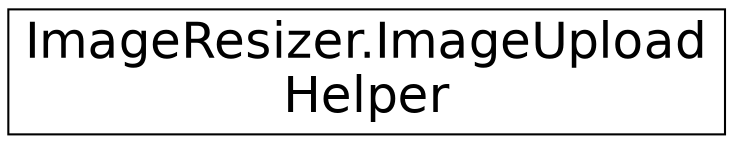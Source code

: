 digraph "Graphical Class Hierarchy"
{
  edge [fontname="Helvetica",fontsize="24",labelfontname="Helvetica",labelfontsize="24"];
  node [fontname="Helvetica",fontsize="24",shape=record];
  rankdir="LR";
  Node1 [label="ImageResizer.ImageUpload\lHelper",height=0.2,width=0.4,color="black", fillcolor="white", style="filled",URL="$class_image_resizer_1_1_image_upload_helper.html"];
}
